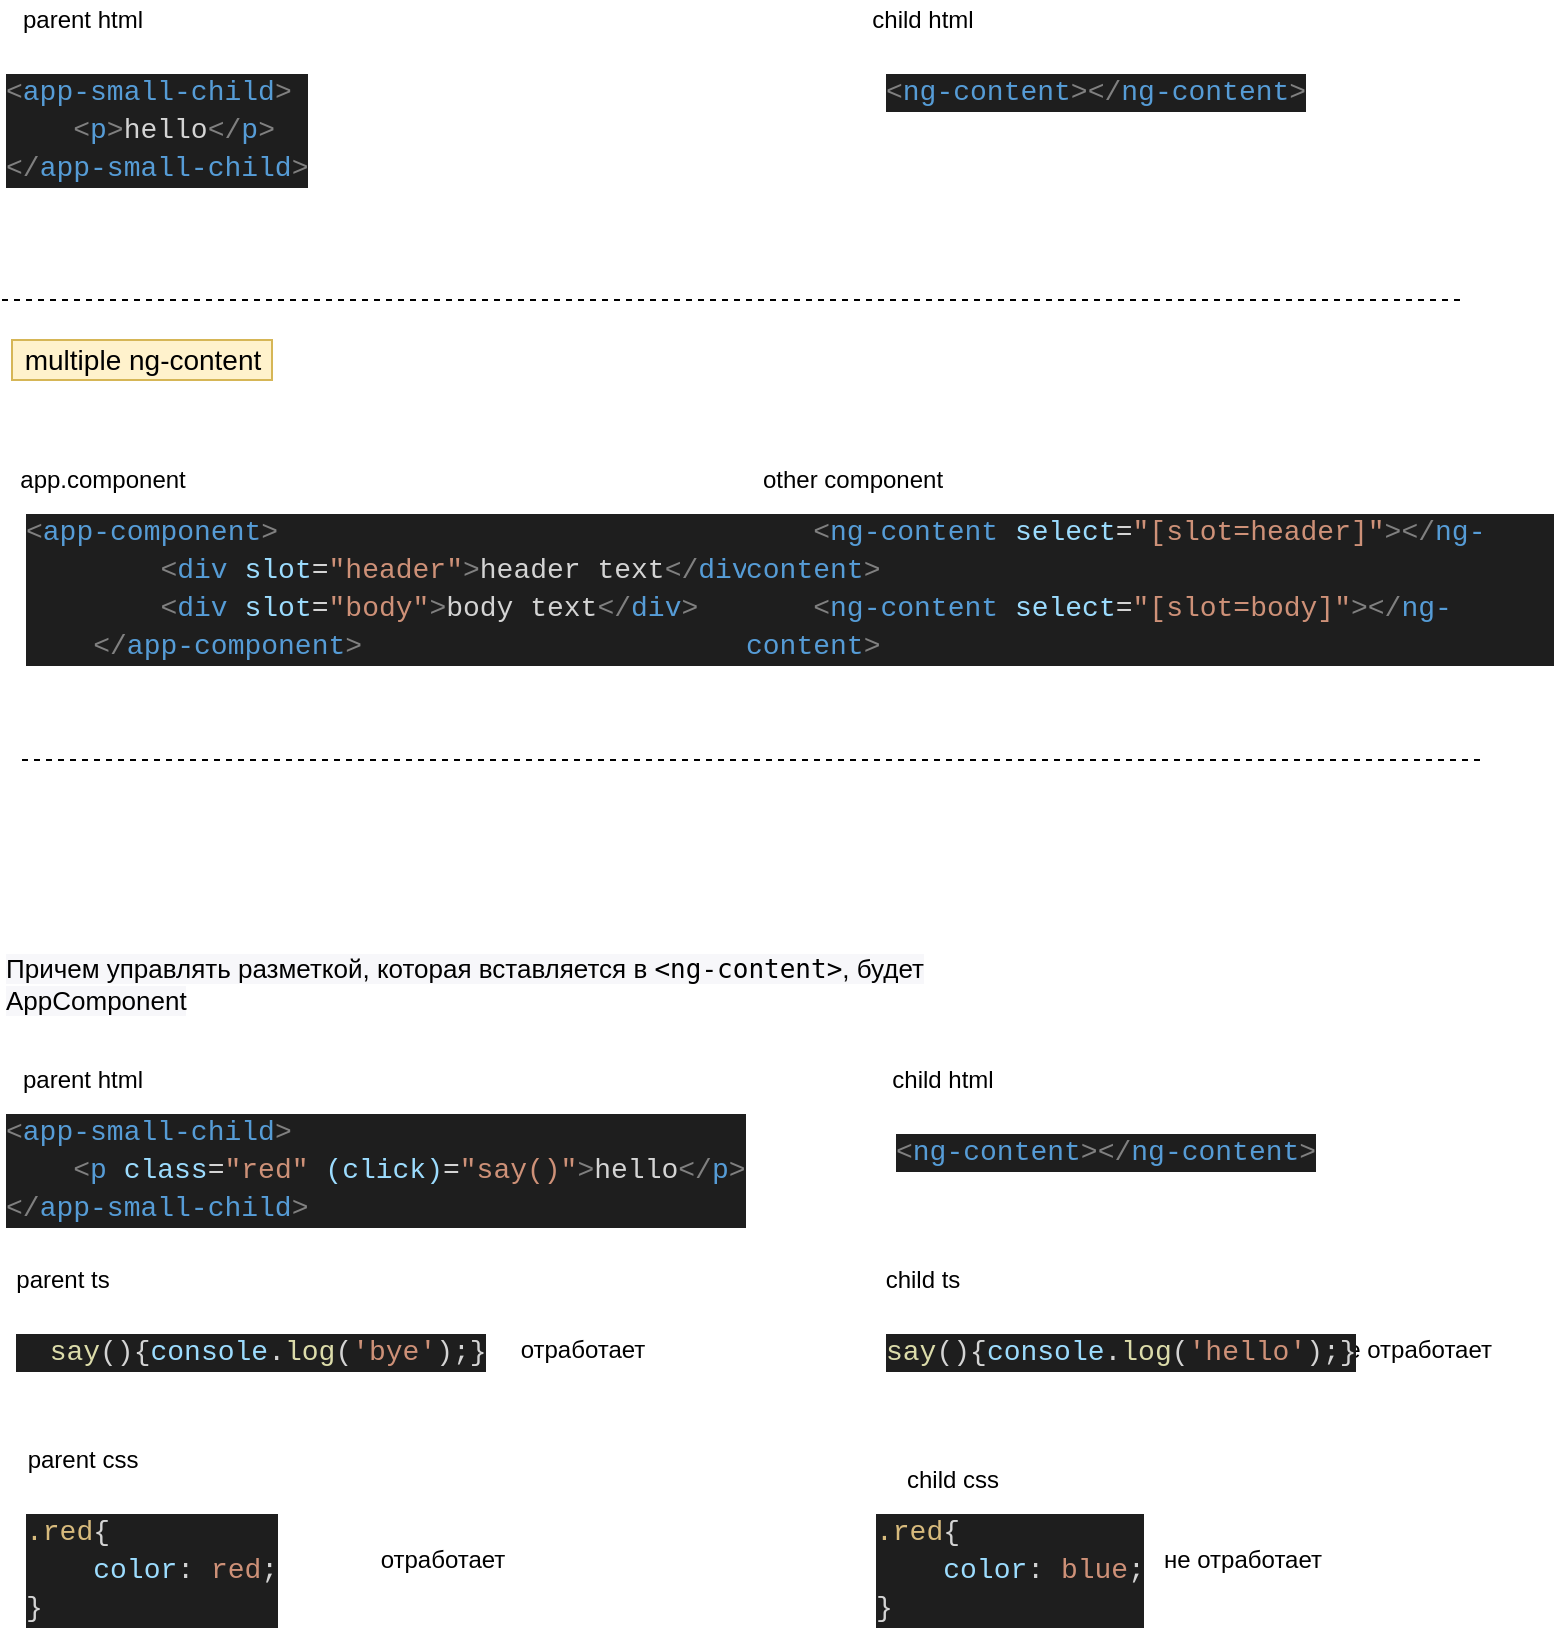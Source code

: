 <mxfile version="13.7.3" type="device"><diagram id="q4-Cs6clWWx3zM11zpZe" name="ng-content"><mxGraphModel dx="1024" dy="592" grid="1" gridSize="10" guides="1" tooltips="1" connect="1" arrows="1" fold="1" page="1" pageScale="1" pageWidth="827" pageHeight="1169" math="0" shadow="0"><root><mxCell id="NyrH_KXfmQNb-sl-_Fos-0"/><mxCell id="NyrH_KXfmQNb-sl-_Fos-1" parent="NyrH_KXfmQNb-sl-_Fos-0"/><mxCell id="Xjrv26d_IrRN5JfKA3ED-0" value="&lt;div style=&quot;color: rgb(212, 212, 212); background-color: rgb(30, 30, 30); font-family: consolas, &amp;quot;courier new&amp;quot;, monospace; font-weight: normal; font-size: 14px; line-height: 19px;&quot;&gt;&lt;div&gt;&lt;span style=&quot;color: #808080&quot;&gt;&amp;lt;&lt;/span&gt;&lt;span style=&quot;color: #569cd6&quot;&gt;app-small-child&lt;/span&gt;&lt;span style=&quot;color: #808080&quot;&gt;&amp;gt;&lt;/span&gt;&lt;/div&gt;&lt;div&gt;&lt;span style=&quot;color: #d4d4d4&quot;&gt;&amp;nbsp;&amp;nbsp;&amp;nbsp;&amp;nbsp;&lt;/span&gt;&lt;span style=&quot;color: #808080&quot;&gt;&amp;lt;&lt;/span&gt;&lt;span style=&quot;color: #569cd6&quot;&gt;p&lt;/span&gt;&lt;span style=&quot;color: #808080&quot;&gt;&amp;gt;&lt;/span&gt;&lt;span style=&quot;color: #d4d4d4&quot;&gt;hello&lt;/span&gt;&lt;span style=&quot;color: #808080&quot;&gt;&amp;lt;/&lt;/span&gt;&lt;span style=&quot;color: #569cd6&quot;&gt;p&lt;/span&gt;&lt;span style=&quot;color: #808080&quot;&gt;&amp;gt;&lt;/span&gt;&lt;/div&gt;&lt;div&gt;&lt;span style=&quot;color: #808080&quot;&gt;&amp;lt;/&lt;/span&gt;&lt;span style=&quot;color: #569cd6&quot;&gt;app-small-child&lt;/span&gt;&lt;span style=&quot;color: #808080&quot;&gt;&amp;gt;&lt;/span&gt;&lt;/div&gt;&lt;/div&gt;" style="text;whiteSpace=wrap;html=1;" parent="NyrH_KXfmQNb-sl-_Fos-1" vertex="1"><mxGeometry x="40" y="40" width="160" height="70" as="geometry"/></mxCell><mxCell id="Xjrv26d_IrRN5JfKA3ED-1" value="parent html" style="text;html=1;align=center;verticalAlign=middle;resizable=0;points=[];autosize=1;" parent="NyrH_KXfmQNb-sl-_Fos-1" vertex="1"><mxGeometry x="40" y="10" width="80" height="20" as="geometry"/></mxCell><mxCell id="Xjrv26d_IrRN5JfKA3ED-2" value="child html" style="text;html=1;align=center;verticalAlign=middle;resizable=0;points=[];autosize=1;" parent="NyrH_KXfmQNb-sl-_Fos-1" vertex="1"><mxGeometry x="465" y="10" width="70" height="20" as="geometry"/></mxCell><mxCell id="Xjrv26d_IrRN5JfKA3ED-3" value="&lt;div style=&quot;color: rgb(212, 212, 212); background-color: rgb(30, 30, 30); font-family: consolas, &amp;quot;courier new&amp;quot;, monospace; font-weight: normal; font-size: 14px; line-height: 19px;&quot;&gt;&lt;div&gt;&lt;span style=&quot;color: #808080&quot;&gt;&amp;lt;&lt;/span&gt;&lt;span style=&quot;color: #569cd6&quot;&gt;ng-content&lt;/span&gt;&lt;span style=&quot;color: #808080&quot;&gt;&amp;gt;&amp;lt;/&lt;/span&gt;&lt;span style=&quot;color: #569cd6&quot;&gt;ng-content&lt;/span&gt;&lt;span style=&quot;color: #808080&quot;&gt;&amp;gt;&lt;/span&gt;&lt;/div&gt;&lt;/div&gt;" style="text;whiteSpace=wrap;html=1;" parent="NyrH_KXfmQNb-sl-_Fos-1" vertex="1"><mxGeometry x="480" y="40" width="220" height="30" as="geometry"/></mxCell><mxCell id="Xjrv26d_IrRN5JfKA3ED-4" value="&lt;span style=&quot;color: rgb(0, 0, 0); font-family: verdana, arial, helvetica, sans-serif; font-size: 13px; font-style: normal; font-weight: 400; letter-spacing: normal; text-indent: 0px; text-transform: none; word-spacing: 0px; background-color: rgb(247, 247, 250); display: inline; float: none;&quot;&gt;Причем управлять разметкой, которая вставляется в&lt;span&gt;&amp;nbsp;&lt;/span&gt;&lt;/span&gt;&lt;code style=&quot;font-family: monospace; color: rgb(0, 0, 0); font-size: 13px; font-style: normal; font-weight: 400; letter-spacing: normal; text-indent: 0px; text-transform: none; word-spacing: 0px; background-color: rgb(247, 247, 250);&quot;&gt;&amp;lt;ng-content&amp;gt;&lt;/code&gt;&lt;span style=&quot;color: rgb(0, 0, 0); font-family: verdana, arial, helvetica, sans-serif; font-size: 13px; font-style: normal; font-weight: 400; letter-spacing: normal; text-indent: 0px; text-transform: none; word-spacing: 0px; background-color: rgb(247, 247, 250); display: inline; float: none;&quot;&gt;, будет AppComponent&lt;/span&gt;" style="text;whiteSpace=wrap;html=1;" parent="NyrH_KXfmQNb-sl-_Fos-1" vertex="1"><mxGeometry x="40" y="480" width="550" height="50" as="geometry"/></mxCell><mxCell id="Xjrv26d_IrRN5JfKA3ED-5" value="" style="endArrow=none;dashed=1;html=1;" parent="NyrH_KXfmQNb-sl-_Fos-1" edge="1"><mxGeometry width="50" height="50" relative="1" as="geometry"><mxPoint x="40" y="160" as="sourcePoint"/><mxPoint x="770" y="160" as="targetPoint"/></mxGeometry></mxCell><mxCell id="Xjrv26d_IrRN5JfKA3ED-6" value="&lt;div style=&quot;color: rgb(212, 212, 212); background-color: rgb(30, 30, 30); font-family: consolas, &amp;quot;courier new&amp;quot;, monospace; font-weight: normal; font-size: 14px; line-height: 19px;&quot;&gt;&lt;div&gt;&lt;span style=&quot;color: #808080&quot;&gt;&amp;lt;&lt;/span&gt;&lt;span style=&quot;color: #569cd6&quot;&gt;app-small-child&lt;/span&gt;&lt;span style=&quot;color: #808080&quot;&gt;&amp;gt;&lt;/span&gt;&lt;/div&gt;&lt;div&gt;&lt;span style=&quot;color: #d4d4d4&quot;&gt;&amp;nbsp;&amp;nbsp;&amp;nbsp;&amp;nbsp;&lt;/span&gt;&lt;span style=&quot;color: #808080&quot;&gt;&amp;lt;&lt;/span&gt;&lt;span style=&quot;color: #569cd6&quot;&gt;p&lt;/span&gt;&lt;span style=&quot;color: #d4d4d4&quot;&gt;&amp;nbsp;&lt;/span&gt;&lt;span style=&quot;color: #9cdcfe&quot;&gt;class&lt;/span&gt;&lt;span style=&quot;color: #d4d4d4&quot;&gt;=&lt;/span&gt;&lt;span style=&quot;color: #ce9178&quot;&gt;&quot;red&quot;&lt;/span&gt;&lt;span style=&quot;color: #d4d4d4&quot;&gt;&amp;nbsp;&lt;/span&gt;&lt;span style=&quot;color: #9cdcfe&quot;&gt;(click)&lt;/span&gt;&lt;span style=&quot;color: #d4d4d4&quot;&gt;=&lt;/span&gt;&lt;span style=&quot;color: #ce9178&quot;&gt;&quot;say()&quot;&lt;/span&gt;&lt;span style=&quot;color: #808080&quot;&gt;&amp;gt;&lt;/span&gt;&lt;span style=&quot;color: #d4d4d4&quot;&gt;hello&lt;/span&gt;&lt;span style=&quot;color: #808080&quot;&gt;&amp;lt;/&lt;/span&gt;&lt;span style=&quot;color: #569cd6&quot;&gt;p&lt;/span&gt;&lt;span style=&quot;color: #808080&quot;&gt;&amp;gt;&lt;/span&gt;&lt;/div&gt;&lt;div&gt;&lt;span style=&quot;color: #808080&quot;&gt;&amp;lt;/&lt;/span&gt;&lt;span style=&quot;color: #569cd6&quot;&gt;app-small-child&lt;/span&gt;&lt;span style=&quot;color: #808080&quot;&gt;&amp;gt;&lt;/span&gt;&lt;/div&gt;&lt;/div&gt;" style="text;whiteSpace=wrap;html=1;" parent="NyrH_KXfmQNb-sl-_Fos-1" vertex="1"><mxGeometry x="40" y="560" width="360" height="70" as="geometry"/></mxCell><mxCell id="Xjrv26d_IrRN5JfKA3ED-7" value="parent html" style="text;html=1;align=center;verticalAlign=middle;resizable=0;points=[];autosize=1;" parent="NyrH_KXfmQNb-sl-_Fos-1" vertex="1"><mxGeometry x="40" y="540" width="80" height="20" as="geometry"/></mxCell><mxCell id="Xjrv26d_IrRN5JfKA3ED-8" value="child html" style="text;html=1;align=center;verticalAlign=middle;resizable=0;points=[];autosize=1;" parent="NyrH_KXfmQNb-sl-_Fos-1" vertex="1"><mxGeometry x="475" y="540" width="70" height="20" as="geometry"/></mxCell><mxCell id="Xjrv26d_IrRN5JfKA3ED-9" value="child ts" style="text;html=1;align=center;verticalAlign=middle;resizable=0;points=[];autosize=1;" parent="NyrH_KXfmQNb-sl-_Fos-1" vertex="1"><mxGeometry x="475" y="640" width="50" height="20" as="geometry"/></mxCell><mxCell id="Xjrv26d_IrRN5JfKA3ED-10" value="child css" style="text;html=1;align=center;verticalAlign=middle;resizable=0;points=[];autosize=1;" parent="NyrH_KXfmQNb-sl-_Fos-1" vertex="1"><mxGeometry x="485" y="740" width="60" height="20" as="geometry"/></mxCell><mxCell id="Xjrv26d_IrRN5JfKA3ED-11" value="parent ts" style="text;html=1;align=center;verticalAlign=middle;resizable=0;points=[];autosize=1;" parent="NyrH_KXfmQNb-sl-_Fos-1" vertex="1"><mxGeometry x="40" y="640" width="60" height="20" as="geometry"/></mxCell><mxCell id="Xjrv26d_IrRN5JfKA3ED-12" value="parent css" style="text;html=1;align=center;verticalAlign=middle;resizable=0;points=[];autosize=1;" parent="NyrH_KXfmQNb-sl-_Fos-1" vertex="1"><mxGeometry x="45" y="730" width="70" height="20" as="geometry"/></mxCell><mxCell id="Xjrv26d_IrRN5JfKA3ED-13" value="&lt;div style=&quot;color: rgb(212, 212, 212); background-color: rgb(30, 30, 30); font-family: consolas, &amp;quot;courier new&amp;quot;, monospace; font-weight: normal; font-size: 14px; line-height: 19px;&quot;&gt;&lt;div&gt;&lt;span style=&quot;color: #d7ba7d&quot;&gt;.red&lt;/span&gt;&lt;span style=&quot;color: #d4d4d4&quot;&gt;{&lt;/span&gt;&lt;/div&gt;&lt;div&gt;&lt;span style=&quot;color: #d4d4d4&quot;&gt;&amp;nbsp;&amp;nbsp;&amp;nbsp;&amp;nbsp;&lt;/span&gt;&lt;span style=&quot;color: #9cdcfe&quot;&gt;color&lt;/span&gt;&lt;span style=&quot;color: #d4d4d4&quot;&gt;:&amp;nbsp;&lt;/span&gt;&lt;span style=&quot;color: #ce9178&quot;&gt;red&lt;/span&gt;&lt;span style=&quot;color: #d4d4d4&quot;&gt;;&lt;/span&gt;&lt;/div&gt;&lt;div&gt;&lt;span style=&quot;color: #d4d4d4&quot;&gt;}&lt;/span&gt;&lt;/div&gt;&lt;/div&gt;" style="text;whiteSpace=wrap;html=1;" parent="NyrH_KXfmQNb-sl-_Fos-1" vertex="1"><mxGeometry x="50" y="760" width="140" height="70" as="geometry"/></mxCell><mxCell id="Xjrv26d_IrRN5JfKA3ED-14" value="отработает" style="text;html=1;align=center;verticalAlign=middle;resizable=0;points=[];autosize=1;" parent="NyrH_KXfmQNb-sl-_Fos-1" vertex="1"><mxGeometry x="220" y="780" width="80" height="20" as="geometry"/></mxCell><mxCell id="Xjrv26d_IrRN5JfKA3ED-15" value="&lt;div style=&quot;color: rgb(212, 212, 212); background-color: rgb(30, 30, 30); font-family: consolas, &amp;quot;courier new&amp;quot;, monospace; font-weight: normal; font-size: 14px; line-height: 19px;&quot;&gt;&lt;div&gt;&lt;span style=&quot;color: #d7ba7d&quot;&gt;.red&lt;/span&gt;&lt;span style=&quot;color: #d4d4d4&quot;&gt;{&lt;/span&gt;&lt;/div&gt;&lt;div&gt;&lt;span style=&quot;color: #d4d4d4&quot;&gt;&amp;nbsp;&amp;nbsp;&amp;nbsp;&amp;nbsp;&lt;/span&gt;&lt;span style=&quot;color: #9cdcfe&quot;&gt;color&lt;/span&gt;&lt;span style=&quot;color: #d4d4d4&quot;&gt;:&amp;nbsp;&lt;/span&gt;&lt;span style=&quot;color: #ce9178&quot;&gt;blue&lt;/span&gt;&lt;span style=&quot;color: #d4d4d4&quot;&gt;;&lt;/span&gt;&lt;/div&gt;&lt;div&gt;&lt;span style=&quot;color: #d4d4d4&quot;&gt;}&lt;/span&gt;&lt;/div&gt;&lt;/div&gt;" style="text;whiteSpace=wrap;html=1;" parent="NyrH_KXfmQNb-sl-_Fos-1" vertex="1"><mxGeometry x="475" y="760" width="150" height="70" as="geometry"/></mxCell><mxCell id="Xjrv26d_IrRN5JfKA3ED-16" value="не отработает" style="text;html=1;align=center;verticalAlign=middle;resizable=0;points=[];autosize=1;" parent="NyrH_KXfmQNb-sl-_Fos-1" vertex="1"><mxGeometry x="615" y="780" width="90" height="20" as="geometry"/></mxCell><mxCell id="Xjrv26d_IrRN5JfKA3ED-17" value="&lt;div style=&quot;color: rgb(212, 212, 212); background-color: rgb(30, 30, 30); font-family: consolas, &amp;quot;courier new&amp;quot;, monospace; font-weight: normal; font-size: 14px; line-height: 19px;&quot;&gt;&lt;div&gt;&lt;span style=&quot;color: #d4d4d4&quot;&gt;&amp;nbsp;&amp;nbsp;&lt;/span&gt;&lt;span style=&quot;color: #dcdcaa&quot;&gt;say&lt;/span&gt;&lt;span style=&quot;color: #d4d4d4&quot;&gt;(){&lt;/span&gt;&lt;span style=&quot;color: #9cdcfe&quot;&gt;console&lt;/span&gt;&lt;span style=&quot;color: #d4d4d4&quot;&gt;.&lt;/span&gt;&lt;span style=&quot;color: #dcdcaa&quot;&gt;log&lt;/span&gt;&lt;span style=&quot;color: #d4d4d4&quot;&gt;(&lt;/span&gt;&lt;span style=&quot;color: #ce9178&quot;&gt;'bye'&lt;/span&gt;&lt;span style=&quot;color: #d4d4d4&quot;&gt;);}&lt;/span&gt;&lt;/div&gt;&lt;/div&gt;" style="text;whiteSpace=wrap;html=1;" parent="NyrH_KXfmQNb-sl-_Fos-1" vertex="1"><mxGeometry x="45" y="670" width="240" height="30" as="geometry"/></mxCell><mxCell id="Xjrv26d_IrRN5JfKA3ED-18" value="отработает" style="text;html=1;align=center;verticalAlign=middle;resizable=0;points=[];autosize=1;" parent="NyrH_KXfmQNb-sl-_Fos-1" vertex="1"><mxGeometry x="290" y="675" width="80" height="20" as="geometry"/></mxCell><mxCell id="Xjrv26d_IrRN5JfKA3ED-19" value="не отработает" style="text;html=1;align=center;verticalAlign=middle;resizable=0;points=[];autosize=1;" parent="NyrH_KXfmQNb-sl-_Fos-1" vertex="1"><mxGeometry x="700" y="675" width="90" height="20" as="geometry"/></mxCell><mxCell id="Xjrv26d_IrRN5JfKA3ED-20" value="&lt;div style=&quot;color: rgb(212, 212, 212); background-color: rgb(30, 30, 30); font-family: consolas, &amp;quot;courier new&amp;quot;, monospace; font-weight: normal; font-size: 14px; line-height: 19px;&quot;&gt;&lt;div&gt;&lt;span style=&quot;color: #808080&quot;&gt;&amp;lt;&lt;/span&gt;&lt;span style=&quot;color: #569cd6&quot;&gt;ng-content&lt;/span&gt;&lt;span style=&quot;color: #808080&quot;&gt;&amp;gt;&amp;lt;/&lt;/span&gt;&lt;span style=&quot;color: #569cd6&quot;&gt;ng-content&lt;/span&gt;&lt;span style=&quot;color: #808080&quot;&gt;&amp;gt;&lt;/span&gt;&lt;/div&gt;&lt;/div&gt;" style="text;whiteSpace=wrap;html=1;" parent="NyrH_KXfmQNb-sl-_Fos-1" vertex="1"><mxGeometry x="485" y="570" width="220" height="30" as="geometry"/></mxCell><mxCell id="Xjrv26d_IrRN5JfKA3ED-21" value="&lt;div style=&quot;color: rgb(212, 212, 212); background-color: rgb(30, 30, 30); font-family: consolas, &amp;quot;courier new&amp;quot;, monospace; font-weight: normal; font-size: 14px; line-height: 19px;&quot;&gt;&lt;div&gt;&lt;span style=&quot;color: #dcdcaa&quot;&gt;say&lt;/span&gt;&lt;span style=&quot;color: #d4d4d4&quot;&gt;(){&lt;/span&gt;&lt;span style=&quot;color: #9cdcfe&quot;&gt;console&lt;/span&gt;&lt;span style=&quot;color: #d4d4d4&quot;&gt;.&lt;/span&gt;&lt;span style=&quot;color: #dcdcaa&quot;&gt;log&lt;/span&gt;&lt;span style=&quot;color: #d4d4d4&quot;&gt;(&lt;/span&gt;&lt;span style=&quot;color: #ce9178&quot;&gt;'hello'&lt;/span&gt;&lt;span style=&quot;color: #d4d4d4&quot;&gt;);}&lt;/span&gt;&lt;/div&gt;&lt;/div&gt;" style="text;whiteSpace=wrap;html=1;" parent="NyrH_KXfmQNb-sl-_Fos-1" vertex="1"><mxGeometry x="480" y="670" width="240" height="30" as="geometry"/></mxCell><mxCell id="nGJLyFn-ZDe4UITt0OjQ-0" value="&lt;div style=&quot;color: rgb(212, 212, 212); background-color: rgb(30, 30, 30); font-family: consolas, &amp;quot;courier new&amp;quot;, monospace; font-weight: normal; font-size: 14px; line-height: 19px;&quot;&gt;&lt;div&gt;&lt;span style=&quot;color: #808080&quot;&gt;&amp;lt;&lt;/span&gt;&lt;span style=&quot;color: #569cd6&quot;&gt;app-component&lt;/span&gt;&lt;span style=&quot;color: #808080&quot;&gt;&amp;gt;&lt;/span&gt;&lt;/div&gt;&lt;div&gt;&lt;span style=&quot;color: #d4d4d4&quot;&gt;&amp;nbsp;&amp;nbsp;&amp;nbsp;&amp;nbsp;&amp;nbsp;&amp;nbsp;&amp;nbsp;&amp;nbsp;&lt;/span&gt;&lt;span style=&quot;color: #808080&quot;&gt;&amp;lt;&lt;/span&gt;&lt;span style=&quot;color: #569cd6&quot;&gt;div&lt;/span&gt;&lt;span style=&quot;color: #d4d4d4&quot;&gt;&amp;nbsp;&lt;/span&gt;&lt;span style=&quot;color: #9cdcfe&quot;&gt;slot&lt;/span&gt;&lt;span style=&quot;color: #d4d4d4&quot;&gt;=&lt;/span&gt;&lt;span style=&quot;color: #ce9178&quot;&gt;&quot;header&quot;&lt;/span&gt;&lt;span style=&quot;color: #808080&quot;&gt;&amp;gt;&lt;/span&gt;&lt;span style=&quot;color: #d4d4d4&quot;&gt;header&amp;nbsp;text&lt;/span&gt;&lt;span style=&quot;color: #808080&quot;&gt;&amp;lt;/&lt;/span&gt;&lt;span style=&quot;color: #569cd6&quot;&gt;div&lt;/span&gt;&lt;span style=&quot;color: #808080&quot;&gt;&amp;gt;&lt;/span&gt;&lt;/div&gt;&lt;div&gt;&lt;span style=&quot;color: #d4d4d4&quot;&gt;&amp;nbsp;&amp;nbsp;&amp;nbsp;&amp;nbsp;&amp;nbsp;&amp;nbsp;&amp;nbsp;&amp;nbsp;&lt;/span&gt;&lt;span style=&quot;color: #808080&quot;&gt;&amp;lt;&lt;/span&gt;&lt;span style=&quot;color: #569cd6&quot;&gt;div&lt;/span&gt;&lt;span style=&quot;color: #d4d4d4&quot;&gt;&amp;nbsp;&lt;/span&gt;&lt;span style=&quot;color: #9cdcfe&quot;&gt;slot&lt;/span&gt;&lt;span style=&quot;color: #d4d4d4&quot;&gt;=&lt;/span&gt;&lt;span style=&quot;color: #ce9178&quot;&gt;&quot;body&quot;&lt;/span&gt;&lt;span style=&quot;color: #808080&quot;&gt;&amp;gt;&lt;/span&gt;&lt;span style=&quot;color: #d4d4d4&quot;&gt;body&amp;nbsp;text&lt;/span&gt;&lt;span style=&quot;color: #808080&quot;&gt;&amp;lt;/&lt;/span&gt;&lt;span style=&quot;color: #569cd6&quot;&gt;div&lt;/span&gt;&lt;span style=&quot;color: #808080&quot;&gt;&amp;gt;&lt;/span&gt;&lt;/div&gt;&lt;div&gt;&lt;span style=&quot;color: #d4d4d4&quot;&gt;&amp;nbsp;&amp;nbsp;&amp;nbsp;&amp;nbsp;&lt;/span&gt;&lt;span style=&quot;color: #808080&quot;&gt;&amp;lt;/&lt;/span&gt;&lt;span style=&quot;color: #569cd6&quot;&gt;app-component&lt;/span&gt;&lt;span style=&quot;color: #808080&quot;&gt;&amp;gt;&lt;/span&gt;&lt;/div&gt;&lt;/div&gt;" style="text;whiteSpace=wrap;html=1;" vertex="1" parent="NyrH_KXfmQNb-sl-_Fos-1"><mxGeometry x="50" y="260" width="360" height="90" as="geometry"/></mxCell><mxCell id="nGJLyFn-ZDe4UITt0OjQ-1" value="&lt;div style=&quot;color: rgb(212, 212, 212); background-color: rgb(30, 30, 30); font-family: consolas, &amp;quot;courier new&amp;quot;, monospace; font-weight: normal; font-size: 14px; line-height: 19px;&quot;&gt;&lt;div&gt;&lt;span style=&quot;color: #d4d4d4&quot;&gt;&amp;nbsp;&amp;nbsp;&amp;nbsp;&amp;nbsp;&lt;/span&gt;&lt;span style=&quot;color: #808080&quot;&gt;&amp;lt;&lt;/span&gt;&lt;span style=&quot;color: #569cd6&quot;&gt;ng-content&lt;/span&gt;&lt;span style=&quot;color: #d4d4d4&quot;&gt;&amp;nbsp;&lt;/span&gt;&lt;span style=&quot;color: #9cdcfe&quot;&gt;select&lt;/span&gt;&lt;span style=&quot;color: #d4d4d4&quot;&gt;=&lt;/span&gt;&lt;span style=&quot;color: #ce9178&quot;&gt;&quot;[slot=header]&quot;&lt;/span&gt;&lt;span style=&quot;color: #808080&quot;&gt;&amp;gt;&amp;lt;/&lt;/span&gt;&lt;span style=&quot;color: #569cd6&quot;&gt;ng-content&lt;/span&gt;&lt;span style=&quot;color: #808080&quot;&gt;&amp;gt;&lt;/span&gt;&lt;/div&gt;&lt;div&gt;&lt;span style=&quot;color: #d4d4d4&quot;&gt;&amp;nbsp;&amp;nbsp;&amp;nbsp;&amp;nbsp;&lt;/span&gt;&lt;span style=&quot;color: #808080&quot;&gt;&amp;lt;&lt;/span&gt;&lt;span style=&quot;color: #569cd6&quot;&gt;ng-content&lt;/span&gt;&lt;span style=&quot;color: #d4d4d4&quot;&gt;&amp;nbsp;&lt;/span&gt;&lt;span style=&quot;color: #9cdcfe&quot;&gt;select&lt;/span&gt;&lt;span style=&quot;color: #d4d4d4&quot;&gt;=&lt;/span&gt;&lt;span style=&quot;color: #ce9178&quot;&gt;&quot;[slot=body]&quot;&lt;/span&gt;&lt;span style=&quot;color: #808080&quot;&gt;&amp;gt;&amp;lt;/&lt;/span&gt;&lt;span style=&quot;color: #569cd6&quot;&gt;ng-content&lt;/span&gt;&lt;span style=&quot;color: #808080&quot;&gt;&amp;gt;&lt;/span&gt;&lt;/div&gt;&lt;/div&gt;" style="text;whiteSpace=wrap;html=1;" vertex="1" parent="NyrH_KXfmQNb-sl-_Fos-1"><mxGeometry x="410" y="260" width="406" height="50" as="geometry"/></mxCell><mxCell id="nGJLyFn-ZDe4UITt0OjQ-2" value="app.component" style="text;html=1;align=center;verticalAlign=middle;resizable=0;points=[];autosize=1;" vertex="1" parent="NyrH_KXfmQNb-sl-_Fos-1"><mxGeometry x="40" y="240" width="100" height="20" as="geometry"/></mxCell><mxCell id="nGJLyFn-ZDe4UITt0OjQ-3" value="other component" style="text;html=1;align=center;verticalAlign=middle;resizable=0;points=[];autosize=1;" vertex="1" parent="NyrH_KXfmQNb-sl-_Fos-1"><mxGeometry x="410" y="240" width="110" height="20" as="geometry"/></mxCell><mxCell id="nGJLyFn-ZDe4UITt0OjQ-4" value="" style="endArrow=none;dashed=1;html=1;" edge="1" parent="NyrH_KXfmQNb-sl-_Fos-1"><mxGeometry width="50" height="50" relative="1" as="geometry"><mxPoint x="50" y="390" as="sourcePoint"/><mxPoint x="780" y="390" as="targetPoint"/></mxGeometry></mxCell><mxCell id="nGJLyFn-ZDe4UITt0OjQ-5" value="multiple ng-content" style="text;html=1;align=center;verticalAlign=middle;resizable=0;points=[];autosize=1;strokeColor=#d6b656;fillColor=#fff2cc;fontSize=14;" vertex="1" parent="NyrH_KXfmQNb-sl-_Fos-1"><mxGeometry x="45" y="180" width="130" height="20" as="geometry"/></mxCell></root></mxGraphModel></diagram></mxfile>